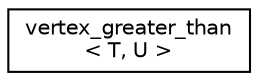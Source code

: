 digraph "Graphical Class Hierarchy"
{
  edge [fontname="Helvetica",fontsize="10",labelfontname="Helvetica",labelfontsize="10"];
  node [fontname="Helvetica",fontsize="10",shape=record];
  rankdir="LR";
  Node1 [label="vertex_greater_than\l\< T, U \>",height=0.2,width=0.4,color="black", fillcolor="white", style="filled",URL="$structvertex__greater__than.html"];
}

